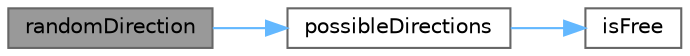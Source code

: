 digraph "randomDirection"
{
 // LATEX_PDF_SIZE
  bgcolor="transparent";
  edge [fontname=Helvetica,fontsize=10,labelfontname=Helvetica,labelfontsize=10];
  node [fontname=Helvetica,fontsize=10,shape=box,height=0.2,width=0.4];
  rankdir="LR";
  Node1 [label="randomDirection",height=0.2,width=0.4,color="gray40", fillcolor="grey60", style="filled", fontcolor="black",tooltip=" "];
  Node1 -> Node2 [color="steelblue1",style="solid"];
  Node2 [label="possibleDirections",height=0.2,width=0.4,color="grey40", fillcolor="white", style="filled",URL="$general_8cpp.html#a49b69d17591326e8104b90001fc8e635",tooltip=" "];
  Node2 -> Node3 [color="steelblue1",style="solid"];
  Node3 [label="isFree",height=0.2,width=0.4,color="grey40", fillcolor="white", style="filled",URL="$assertives_8cpp.html#a23b730f99dc9132a7343a500388c27e3",tooltip="A function that checks if a given position is free."];
}
